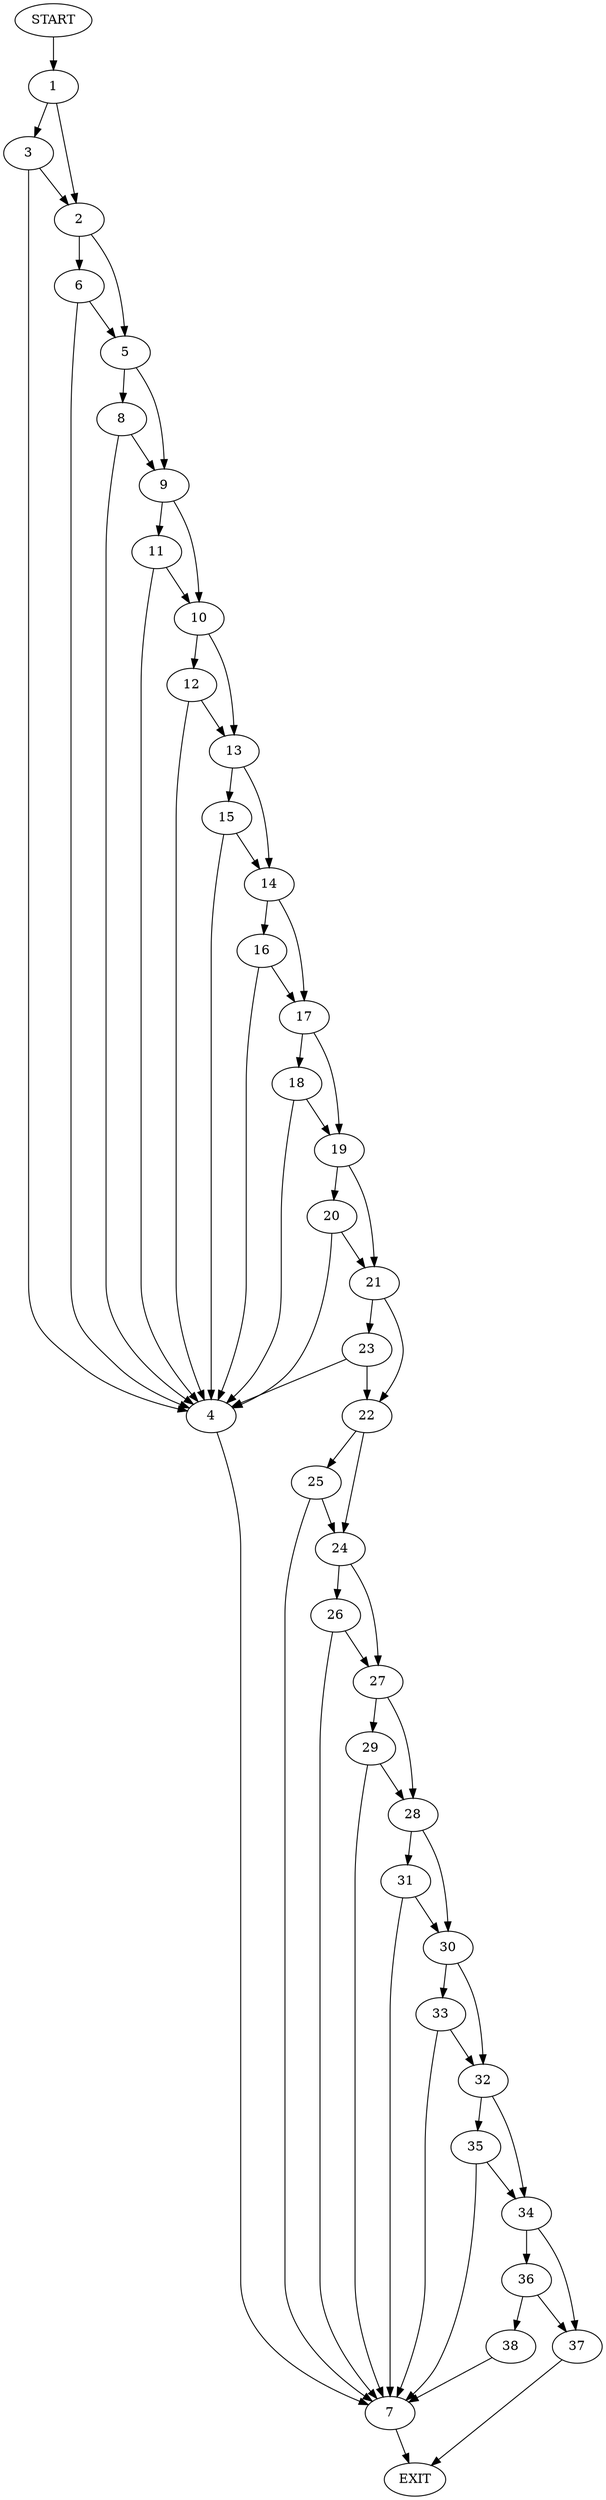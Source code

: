 digraph {
0 [label="START"]
39 [label="EXIT"]
0 -> 1
1 -> 2
1 -> 3
3 -> 2
3 -> 4
2 -> 5
2 -> 6
4 -> 7
6 -> 5
6 -> 4
5 -> 8
5 -> 9
9 -> 10
9 -> 11
8 -> 4
8 -> 9
10 -> 12
10 -> 13
11 -> 10
11 -> 4
13 -> 14
13 -> 15
12 -> 4
12 -> 13
15 -> 14
15 -> 4
14 -> 16
14 -> 17
16 -> 17
16 -> 4
17 -> 18
17 -> 19
18 -> 4
18 -> 19
19 -> 20
19 -> 21
21 -> 22
21 -> 23
20 -> 4
20 -> 21
22 -> 24
22 -> 25
23 -> 4
23 -> 22
7 -> 39
24 -> 26
24 -> 27
25 -> 24
25 -> 7
26 -> 7
26 -> 27
27 -> 28
27 -> 29
28 -> 30
28 -> 31
29 -> 28
29 -> 7
31 -> 30
31 -> 7
30 -> 32
30 -> 33
32 -> 34
32 -> 35
33 -> 7
33 -> 32
35 -> 34
35 -> 7
34 -> 36
34 -> 37
36 -> 38
36 -> 37
37 -> 39
38 -> 7
}
